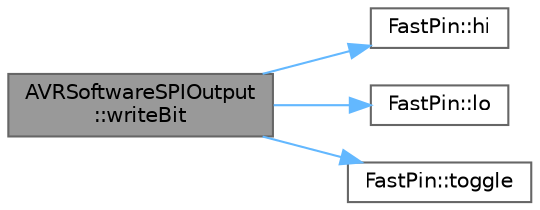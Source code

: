 digraph "AVRSoftwareSPIOutput::writeBit"
{
 // INTERACTIVE_SVG=YES
 // LATEX_PDF_SIZE
  bgcolor="transparent";
  edge [fontname=Helvetica,fontsize=10,labelfontname=Helvetica,labelfontsize=10];
  node [fontname=Helvetica,fontsize=10,shape=box,height=0.2,width=0.4];
  rankdir="LR";
  Node1 [id="Node000001",label="AVRSoftwareSPIOutput\l::writeBit",height=0.2,width=0.4,color="gray40", fillcolor="grey60", style="filled", fontcolor="black",tooltip="Write the BIT'th bit out via SPI, setting the data pin then strobing the clock."];
  Node1 -> Node2 [id="edge1_Node000001_Node000002",color="steelblue1",style="solid",tooltip=" "];
  Node2 [id="Node000002",label="FastPin::hi",height=0.2,width=0.4,color="grey40", fillcolor="white", style="filled",URL="$db/d3b/class_fast_pin_add52474362013eb37903fc832e2abdc2.html#add52474362013eb37903fc832e2abdc2",tooltip="Set the pin state to HIGH"];
  Node1 -> Node3 [id="edge2_Node000001_Node000003",color="steelblue1",style="solid",tooltip=" "];
  Node3 [id="Node000003",label="FastPin::lo",height=0.2,width=0.4,color="grey40", fillcolor="white", style="filled",URL="$db/d3b/class_fast_pin_aa7420ec06218b5201f7f54cf6f4bfb86.html#aa7420ec06218b5201f7f54cf6f4bfb86",tooltip="Set the pin state to LOW"];
  Node1 -> Node4 [id="edge3_Node000001_Node000004",color="steelblue1",style="solid",tooltip=" "];
  Node4 [id="Node000004",label="FastPin::toggle",height=0.2,width=0.4,color="grey40", fillcolor="white", style="filled",URL="$db/d3b/class_fast_pin_a25b537b13a05155051cc663b4877f79f.html#a25b537b13a05155051cc663b4877f79f",tooltip="Toggle the pin."];
}
